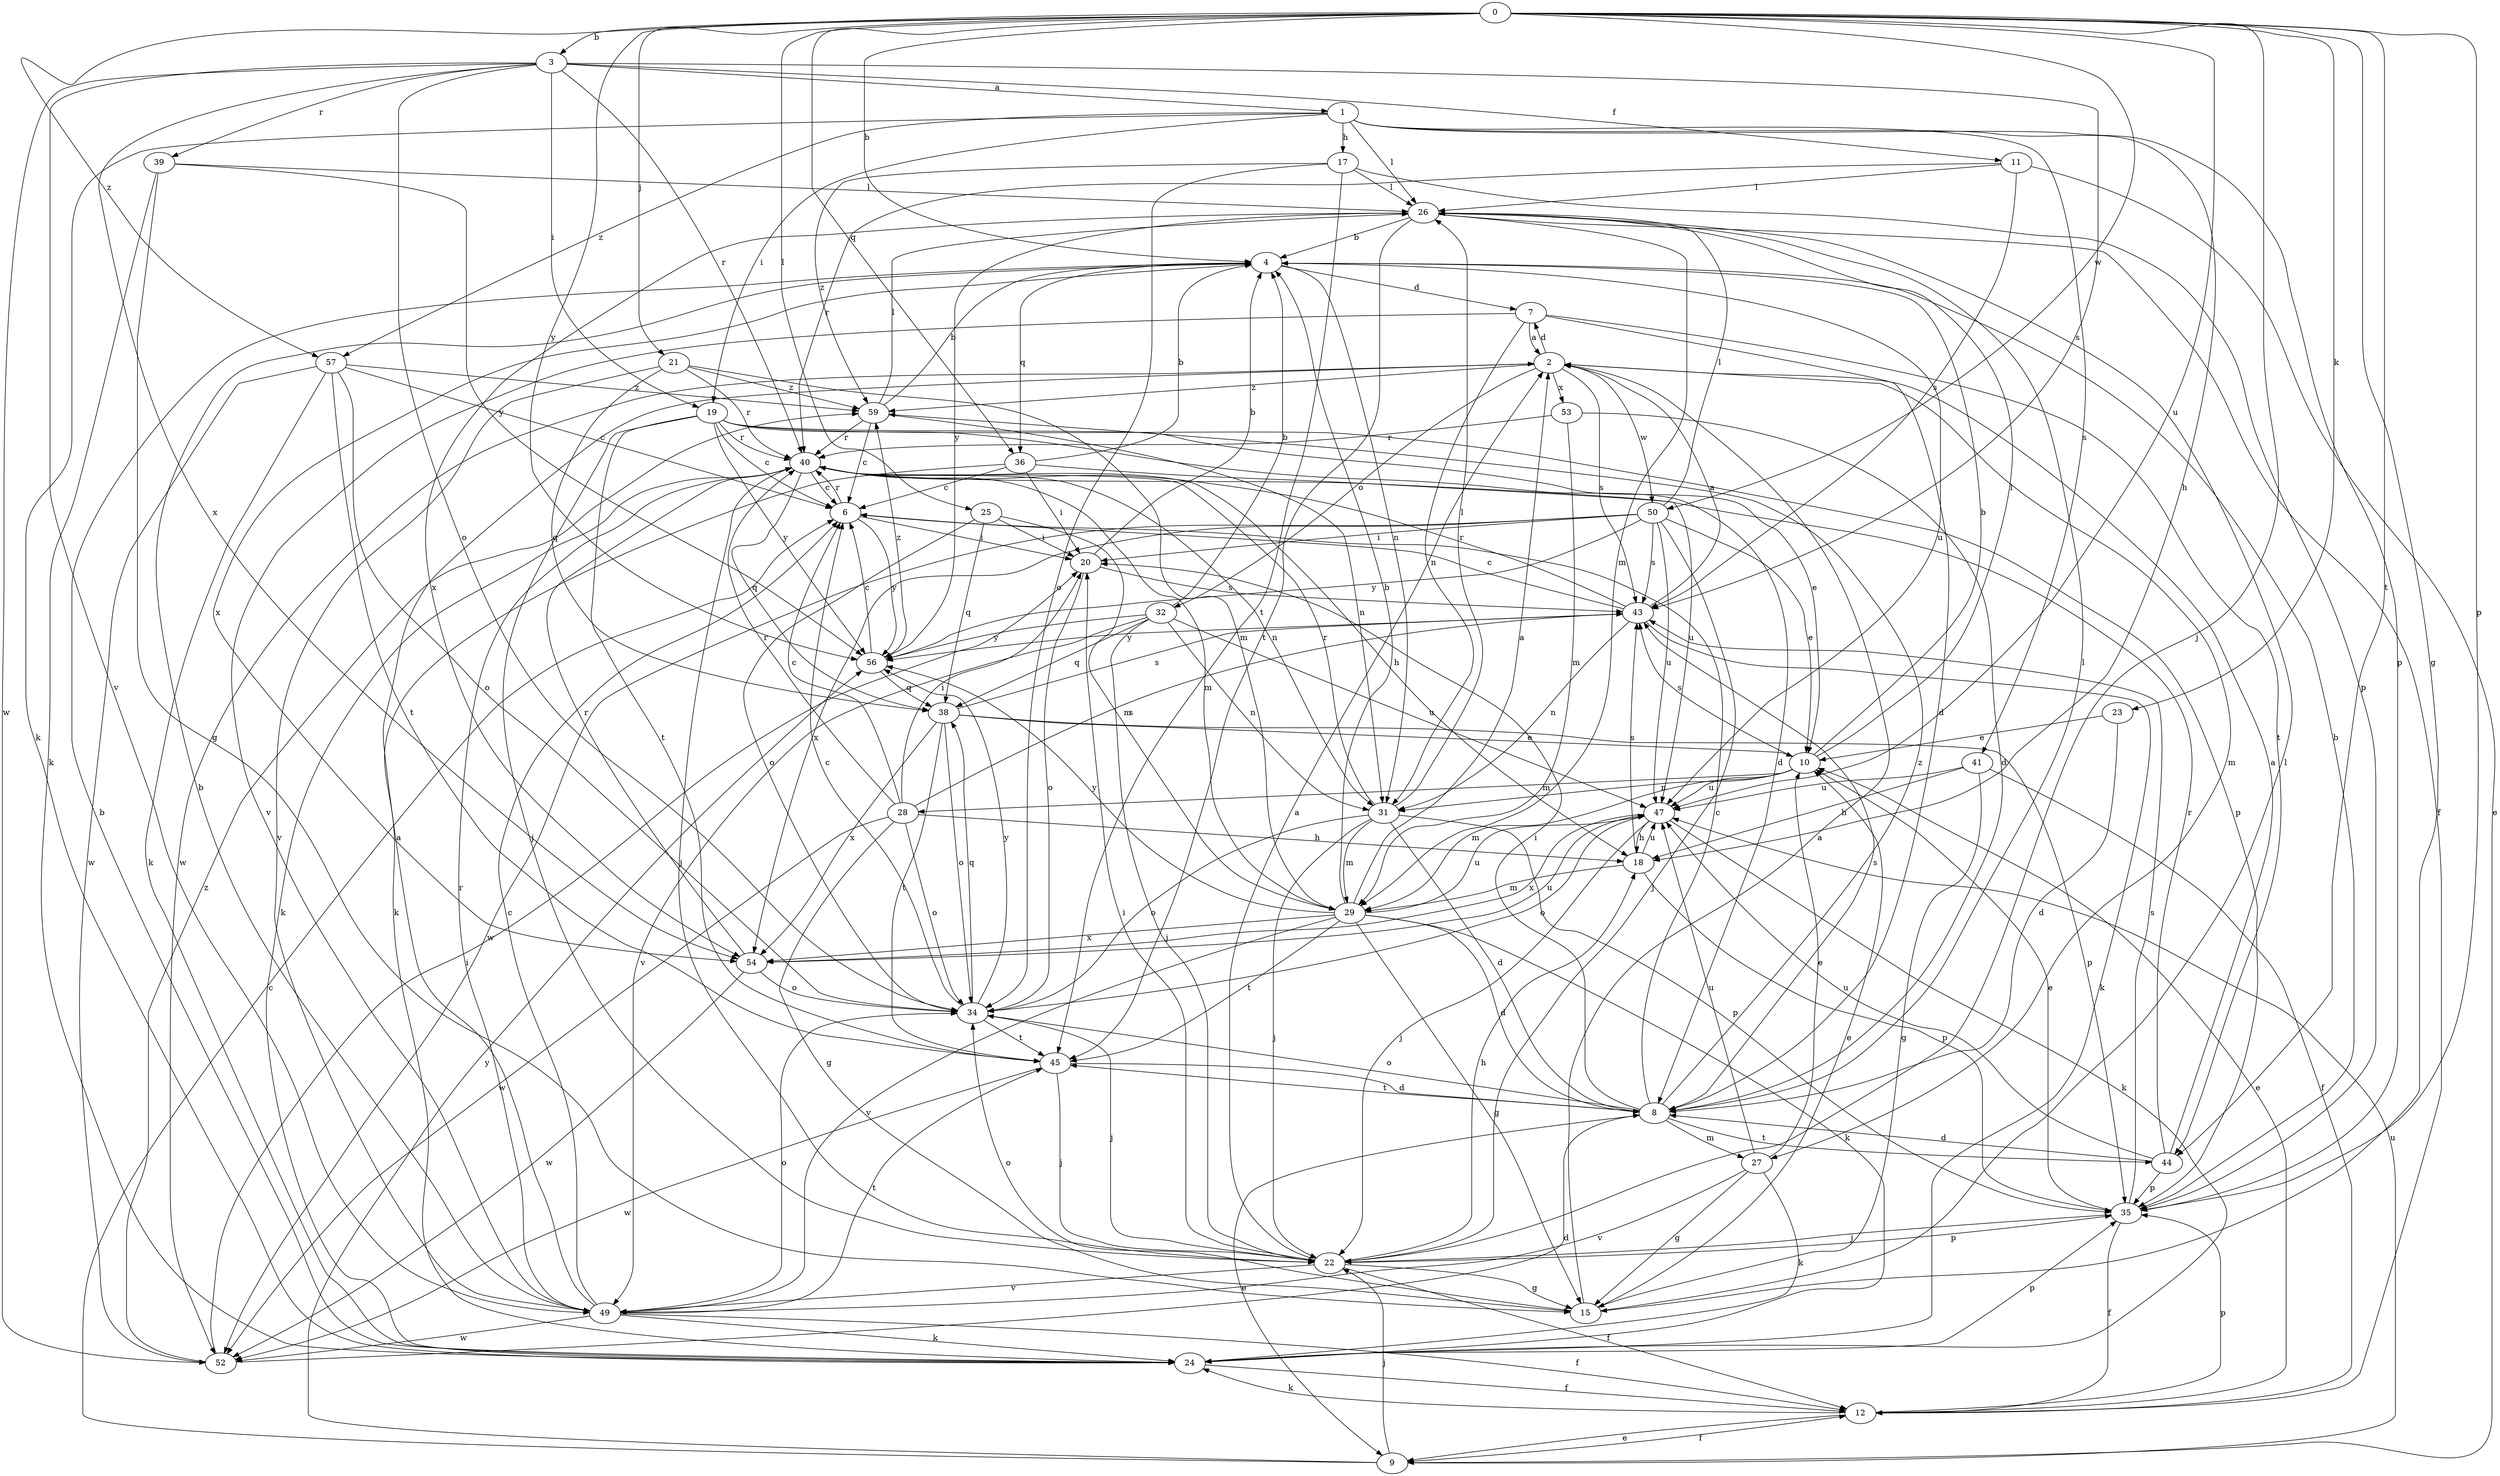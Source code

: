 strict digraph  {
0;
1;
2;
3;
4;
6;
7;
8;
9;
10;
11;
12;
15;
17;
18;
19;
20;
21;
22;
23;
24;
25;
26;
27;
28;
29;
31;
32;
34;
35;
36;
38;
39;
40;
41;
43;
44;
45;
47;
49;
50;
52;
53;
54;
56;
57;
59;
0 -> 3  [label=b];
0 -> 4  [label=b];
0 -> 15  [label=g];
0 -> 21  [label=j];
0 -> 22  [label=j];
0 -> 23  [label=k];
0 -> 25  [label=l];
0 -> 35  [label=p];
0 -> 36  [label=q];
0 -> 44  [label=t];
0 -> 47  [label=u];
0 -> 50  [label=w];
0 -> 56  [label=y];
0 -> 57  [label=z];
1 -> 17  [label=h];
1 -> 18  [label=h];
1 -> 19  [label=i];
1 -> 24  [label=k];
1 -> 26  [label=l];
1 -> 35  [label=p];
1 -> 41  [label=s];
1 -> 57  [label=z];
2 -> 7  [label=d];
2 -> 27  [label=m];
2 -> 32  [label=o];
2 -> 43  [label=s];
2 -> 50  [label=w];
2 -> 52  [label=w];
2 -> 53  [label=x];
2 -> 59  [label=z];
3 -> 1  [label=a];
3 -> 11  [label=f];
3 -> 19  [label=i];
3 -> 34  [label=o];
3 -> 39  [label=r];
3 -> 40  [label=r];
3 -> 43  [label=s];
3 -> 49  [label=v];
3 -> 52  [label=w];
3 -> 54  [label=x];
4 -> 7  [label=d];
4 -> 31  [label=n];
4 -> 36  [label=q];
4 -> 47  [label=u];
4 -> 54  [label=x];
6 -> 20  [label=i];
6 -> 40  [label=r];
6 -> 56  [label=y];
7 -> 2  [label=a];
7 -> 8  [label=d];
7 -> 31  [label=n];
7 -> 44  [label=t];
7 -> 49  [label=v];
8 -> 6  [label=c];
8 -> 9  [label=e];
8 -> 20  [label=i];
8 -> 26  [label=l];
8 -> 27  [label=m];
8 -> 34  [label=o];
8 -> 43  [label=s];
8 -> 44  [label=t];
8 -> 45  [label=t];
8 -> 59  [label=z];
9 -> 6  [label=c];
9 -> 12  [label=f];
9 -> 22  [label=j];
9 -> 47  [label=u];
9 -> 56  [label=y];
10 -> 4  [label=b];
10 -> 26  [label=l];
10 -> 28  [label=m];
10 -> 29  [label=m];
10 -> 31  [label=n];
10 -> 43  [label=s];
10 -> 47  [label=u];
11 -> 9  [label=e];
11 -> 26  [label=l];
11 -> 40  [label=r];
11 -> 43  [label=s];
12 -> 9  [label=e];
12 -> 10  [label=e];
12 -> 24  [label=k];
12 -> 35  [label=p];
15 -> 2  [label=a];
15 -> 10  [label=e];
15 -> 26  [label=l];
15 -> 34  [label=o];
17 -> 26  [label=l];
17 -> 34  [label=o];
17 -> 35  [label=p];
17 -> 45  [label=t];
17 -> 59  [label=z];
18 -> 29  [label=m];
18 -> 35  [label=p];
18 -> 43  [label=s];
18 -> 47  [label=u];
19 -> 6  [label=c];
19 -> 8  [label=d];
19 -> 10  [label=e];
19 -> 22  [label=j];
19 -> 35  [label=p];
19 -> 40  [label=r];
19 -> 45  [label=t];
19 -> 56  [label=y];
20 -> 4  [label=b];
20 -> 34  [label=o];
20 -> 43  [label=s];
21 -> 29  [label=m];
21 -> 38  [label=q];
21 -> 40  [label=r];
21 -> 49  [label=v];
21 -> 59  [label=z];
22 -> 2  [label=a];
22 -> 12  [label=f];
22 -> 15  [label=g];
22 -> 18  [label=h];
22 -> 20  [label=i];
22 -> 35  [label=p];
22 -> 49  [label=v];
23 -> 8  [label=d];
23 -> 10  [label=e];
24 -> 4  [label=b];
24 -> 12  [label=f];
24 -> 35  [label=p];
25 -> 20  [label=i];
25 -> 29  [label=m];
25 -> 34  [label=o];
25 -> 38  [label=q];
26 -> 4  [label=b];
26 -> 12  [label=f];
26 -> 29  [label=m];
26 -> 45  [label=t];
26 -> 54  [label=x];
26 -> 56  [label=y];
27 -> 10  [label=e];
27 -> 15  [label=g];
27 -> 24  [label=k];
27 -> 47  [label=u];
27 -> 49  [label=v];
28 -> 6  [label=c];
28 -> 15  [label=g];
28 -> 18  [label=h];
28 -> 20  [label=i];
28 -> 34  [label=o];
28 -> 40  [label=r];
28 -> 43  [label=s];
28 -> 52  [label=w];
29 -> 2  [label=a];
29 -> 4  [label=b];
29 -> 8  [label=d];
29 -> 15  [label=g];
29 -> 24  [label=k];
29 -> 45  [label=t];
29 -> 47  [label=u];
29 -> 49  [label=v];
29 -> 54  [label=x];
29 -> 56  [label=y];
31 -> 8  [label=d];
31 -> 22  [label=j];
31 -> 26  [label=l];
31 -> 29  [label=m];
31 -> 34  [label=o];
31 -> 35  [label=p];
31 -> 40  [label=r];
32 -> 4  [label=b];
32 -> 22  [label=j];
32 -> 31  [label=n];
32 -> 38  [label=q];
32 -> 47  [label=u];
32 -> 49  [label=v];
32 -> 56  [label=y];
34 -> 6  [label=c];
34 -> 22  [label=j];
34 -> 38  [label=q];
34 -> 45  [label=t];
34 -> 56  [label=y];
35 -> 4  [label=b];
35 -> 10  [label=e];
35 -> 12  [label=f];
35 -> 22  [label=j];
35 -> 43  [label=s];
36 -> 4  [label=b];
36 -> 6  [label=c];
36 -> 20  [label=i];
36 -> 24  [label=k];
36 -> 47  [label=u];
38 -> 10  [label=e];
38 -> 34  [label=o];
38 -> 35  [label=p];
38 -> 43  [label=s];
38 -> 45  [label=t];
38 -> 54  [label=x];
39 -> 15  [label=g];
39 -> 24  [label=k];
39 -> 26  [label=l];
39 -> 56  [label=y];
40 -> 6  [label=c];
40 -> 18  [label=h];
40 -> 22  [label=j];
40 -> 24  [label=k];
40 -> 29  [label=m];
40 -> 31  [label=n];
40 -> 38  [label=q];
41 -> 12  [label=f];
41 -> 15  [label=g];
41 -> 18  [label=h];
41 -> 47  [label=u];
43 -> 2  [label=a];
43 -> 6  [label=c];
43 -> 24  [label=k];
43 -> 31  [label=n];
43 -> 40  [label=r];
43 -> 56  [label=y];
44 -> 2  [label=a];
44 -> 8  [label=d];
44 -> 35  [label=p];
44 -> 40  [label=r];
44 -> 47  [label=u];
45 -> 8  [label=d];
45 -> 22  [label=j];
45 -> 52  [label=w];
47 -> 18  [label=h];
47 -> 22  [label=j];
47 -> 24  [label=k];
47 -> 34  [label=o];
47 -> 54  [label=x];
49 -> 2  [label=a];
49 -> 4  [label=b];
49 -> 6  [label=c];
49 -> 12  [label=f];
49 -> 24  [label=k];
49 -> 34  [label=o];
49 -> 40  [label=r];
49 -> 45  [label=t];
49 -> 52  [label=w];
50 -> 10  [label=e];
50 -> 20  [label=i];
50 -> 22  [label=j];
50 -> 26  [label=l];
50 -> 43  [label=s];
50 -> 47  [label=u];
50 -> 52  [label=w];
50 -> 54  [label=x];
50 -> 56  [label=y];
52 -> 8  [label=d];
52 -> 20  [label=i];
52 -> 59  [label=z];
53 -> 8  [label=d];
53 -> 29  [label=m];
53 -> 40  [label=r];
54 -> 34  [label=o];
54 -> 40  [label=r];
54 -> 47  [label=u];
54 -> 52  [label=w];
56 -> 6  [label=c];
56 -> 38  [label=q];
56 -> 59  [label=z];
57 -> 6  [label=c];
57 -> 24  [label=k];
57 -> 34  [label=o];
57 -> 45  [label=t];
57 -> 52  [label=w];
57 -> 59  [label=z];
59 -> 4  [label=b];
59 -> 6  [label=c];
59 -> 26  [label=l];
59 -> 31  [label=n];
59 -> 40  [label=r];
}

